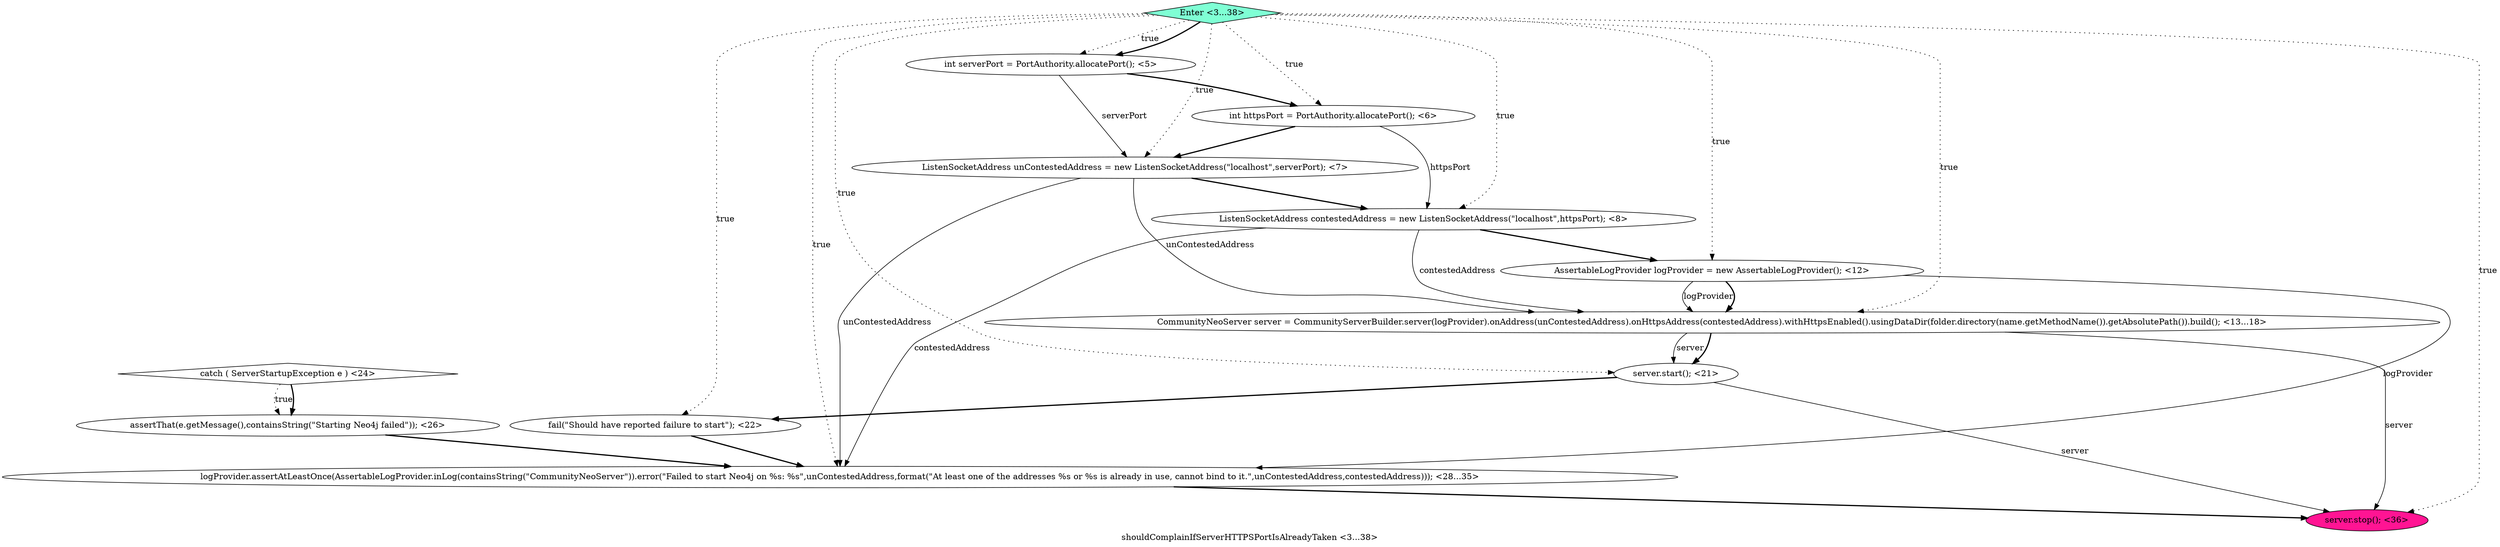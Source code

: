 digraph PDG {
label = "shouldComplainIfServerHTTPSPortIsAlreadyTaken <3...38>";
0.1 [style = filled, label = "int httpsPort = PortAuthority.allocatePort(); <6>", fillcolor = white, shape = ellipse];
0.11 [style = filled, label = "server.stop(); <36>", fillcolor = deeppink, shape = ellipse];
0.5 [style = filled, label = "CommunityNeoServer server = CommunityServerBuilder.server(logProvider).onAddress(unContestedAddress).onHttpsAddress(contestedAddress).withHttpsEnabled().usingDataDir(folder.directory(name.getMethodName()).getAbsolutePath()).build(); <13...18>", fillcolor = white, shape = ellipse];
0.9 [style = filled, label = "assertThat(e.getMessage(),containsString(\"Starting Neo4j failed\")); <26>", fillcolor = white, shape = ellipse];
0.3 [style = filled, label = "ListenSocketAddress contestedAddress = new ListenSocketAddress(\"localhost\",httpsPort); <8>", fillcolor = white, shape = ellipse];
0.6 [style = filled, label = "server.start(); <21>", fillcolor = white, shape = ellipse];
0.0 [style = filled, label = "int serverPort = PortAuthority.allocatePort(); <5>", fillcolor = white, shape = ellipse];
0.12 [style = filled, label = "Enter <3...38>", fillcolor = aquamarine, shape = diamond];
0.10 [style = filled, label = "logProvider.assertAtLeastOnce(AssertableLogProvider.inLog(containsString(\"CommunityNeoServer\")).error(\"Failed to start Neo4j on %s: %s\",unContestedAddress,format(\"At least one of the addresses %s or %s is already in use, cannot bind to it.\",unContestedAddress,contestedAddress))); <28...35>", fillcolor = white, shape = ellipse];
0.2 [style = filled, label = "ListenSocketAddress unContestedAddress = new ListenSocketAddress(\"localhost\",serverPort); <7>", fillcolor = white, shape = ellipse];
0.4 [style = filled, label = "AssertableLogProvider logProvider = new AssertableLogProvider(); <12>", fillcolor = white, shape = ellipse];
0.8 [style = filled, label = "catch ( ServerStartupException e ) <24>", fillcolor = white, shape = diamond];
0.7 [style = filled, label = "fail(\"Should have reported failure to start\"); <22>", fillcolor = white, shape = ellipse];
0.0 -> 0.1 [style = bold, label=""];
0.0 -> 0.2 [style = solid, label="serverPort"];
0.1 -> 0.2 [style = bold, label=""];
0.1 -> 0.3 [style = solid, label="httpsPort"];
0.2 -> 0.3 [style = bold, label=""];
0.2 -> 0.5 [style = solid, label="unContestedAddress"];
0.2 -> 0.10 [style = solid, label="unContestedAddress"];
0.3 -> 0.4 [style = bold, label=""];
0.3 -> 0.5 [style = solid, label="contestedAddress"];
0.3 -> 0.10 [style = solid, label="contestedAddress"];
0.4 -> 0.5 [style = solid, label="logProvider"];
0.4 -> 0.5 [style = bold, label=""];
0.4 -> 0.10 [style = solid, label="logProvider"];
0.5 -> 0.6 [style = solid, label="server"];
0.5 -> 0.6 [style = bold, label=""];
0.5 -> 0.11 [style = solid, label="server"];
0.6 -> 0.7 [style = bold, label=""];
0.6 -> 0.11 [style = solid, label="server"];
0.7 -> 0.10 [style = bold, label=""];
0.8 -> 0.9 [style = dotted, label="true"];
0.8 -> 0.9 [style = bold, label=""];
0.9 -> 0.10 [style = bold, label=""];
0.10 -> 0.11 [style = bold, label=""];
0.12 -> 0.0 [style = dotted, label="true"];
0.12 -> 0.0 [style = bold, label=""];
0.12 -> 0.1 [style = dotted, label="true"];
0.12 -> 0.2 [style = dotted, label="true"];
0.12 -> 0.3 [style = dotted, label="true"];
0.12 -> 0.4 [style = dotted, label="true"];
0.12 -> 0.5 [style = dotted, label="true"];
0.12 -> 0.6 [style = dotted, label="true"];
0.12 -> 0.7 [style = dotted, label="true"];
0.12 -> 0.10 [style = dotted, label="true"];
0.12 -> 0.11 [style = dotted, label="true"];
}
